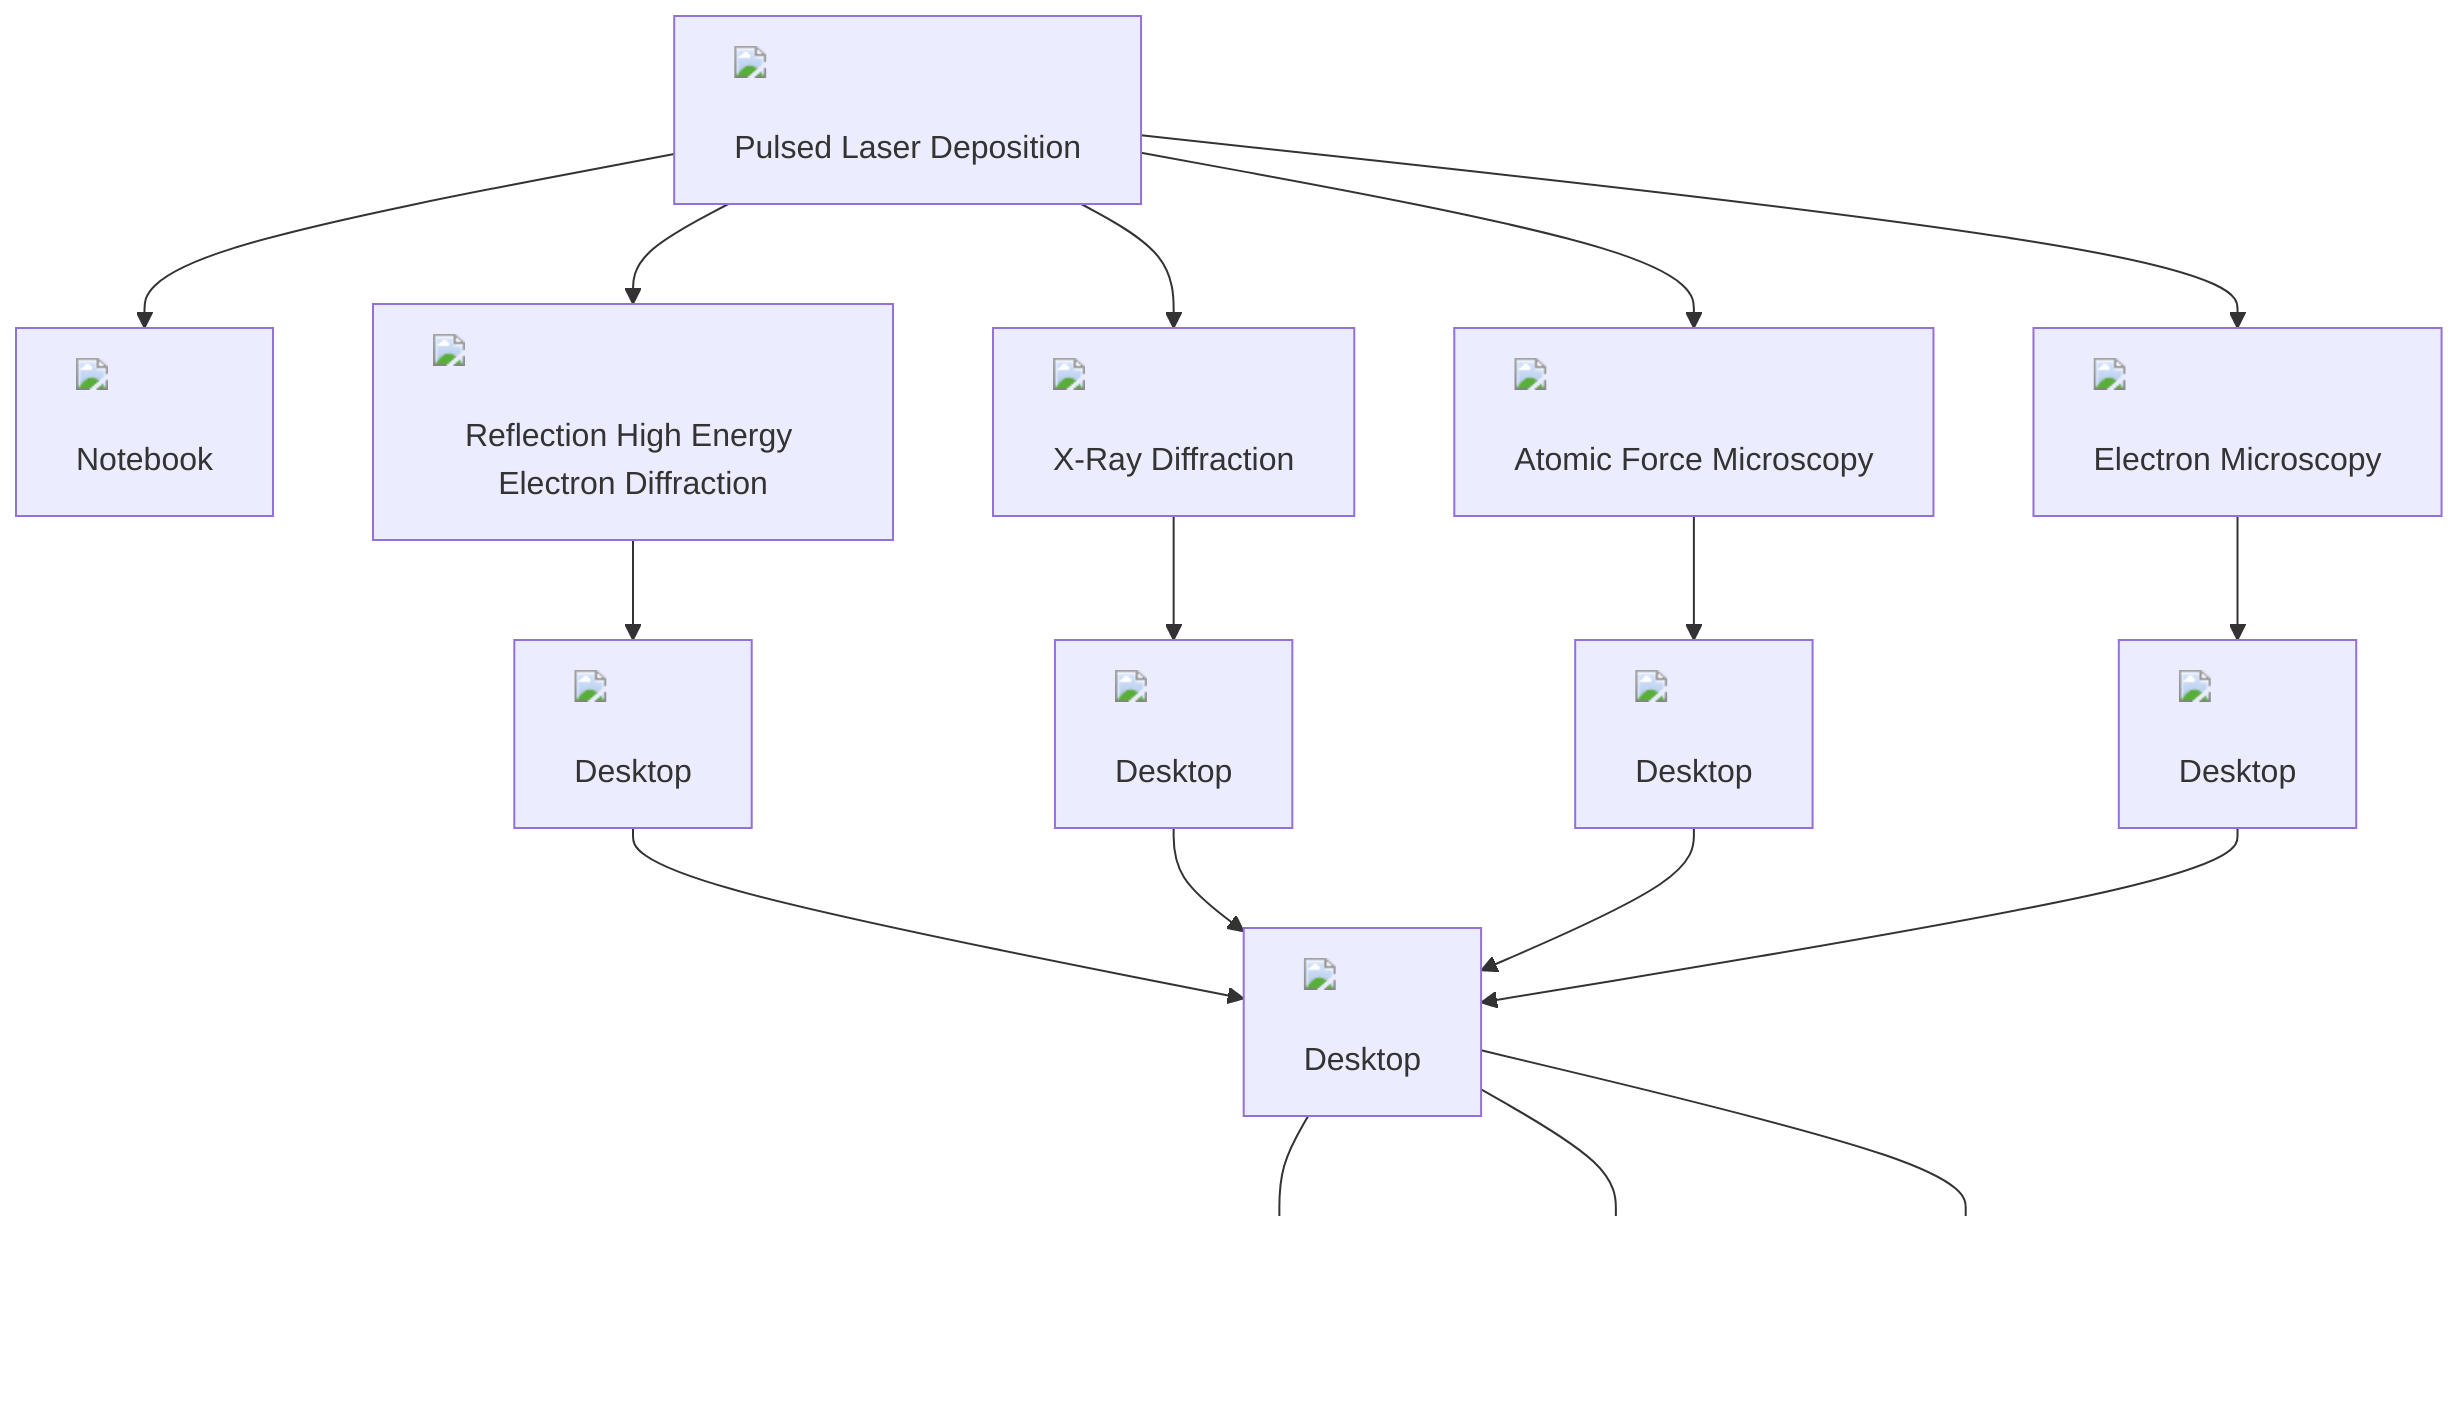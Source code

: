 %%{init: {
  'theme': 'default',
  'flowchart': { 'htmlLabels': false, 'useMaxWidth': false },
  'scale': 2
}}%%
graph TD

  PulsedLaserDeposition["<div style='text-align:center'><img src='https://github.com/jagar2/SSMC-CI-Madison-5-20-2025/blob/main/public/icon/PLD-Chamber.png?raw=true' width='100'/><br/>Pulsed Laser Deposition</div>"]
  Notebook["<div style='text-align:center'><img src='https://github.com/jagar2/SSMC-CI-Madison-5-20-2025/blob/main/public/icon/notebook.png?raw=true' width='100'/><br/>Notebook</div>"]
  RHEED["<div style='text-align:center'><img src='https://github.com/jagar2/SSMC-CI-Madison-5-20-2025/blob/main/public/icon/rheed.svg?raw=true' width='100'/><br/>Reflection High Energy Electron Diffraction</div>"]
  XRD["<div style='text-align:center'><img src='https://raw.githubusercontent.com/jagar2/SSMC-CI-Madison-5-20-2025/refs/heads/main/public/icon/XRD-icon.png' width='100'/><br/>X-Ray Diffraction</div>"]
  AtomicForceMicroscopy["<div style='text-align:center'><img src='https://github.com/jagar2/SSMC-CI-Madison-5-20-2025/blob/main/public/icon/Cypher-2.png?raw=true' width='100'/><br/>Atomic Force Microscopy</div>"]
  ElectronMicroscopy["<div style='text-align:center'><img src='https://raw.githubusercontent.com/jagar2/SSMC-CI-Madison-5-20-2025/refs/heads/main/public/icon/Electron_microscope-01.png' width='100'/><br/>Electron Microscopy</div>"]
  Desktop1["<div style='text-align:center'><img src='https://raw.githubusercontent.com/jagar2/SSMC-CI-Madison-5-20-2025/refs/heads/main/public/icon/desktop.png' width='100'/><br/>Desktop</div>"]
  Desktop2["<div style='text-align:center'><img src='https://raw.githubusercontent.com/jagar2/SSMC-CI-Madison-5-20-2025/refs/heads/main/public/icon/desktop.png' width='100'/><br/>Desktop</div>"]
  Desktop3["<div style='text-align:center'><img src='https://raw.githubusercontent.com/jagar2/SSMC-CI-Madison-5-20-2025/refs/heads/main/public/icon/desktop.png' width='100'/><br/>Desktop</div>"]
  Desktop4["<div style='text-align:center'><img src='https://raw.githubusercontent.com/jagar2/SSMC-CI-Madison-5-20-2025/refs/heads/main/public/icon/desktop.png' width='100'/><br/>Desktop</div>"]
  Desktop5["<div style='text-align:center'><img src='https://raw.githubusercontent.com/jagar2/SSMC-CI-Madison-5-20-2025/refs/heads/main/public/icon/desktop.png' width='100'/><br/>Desktop</div>"]
  GoogleDrive["<div style='opacity: 0; text-align:center'><img src='https://raw.githubusercontent.com/jagar2/SSMC-CI-Madison-5-20-2025/refs/heads/main/public/icon/google-drive.svg' width='100'/><br/>Google Drive</div>"]
  Box["<div style='opacity: 0; text-align:center'><img src='https://raw.githubusercontent.com/jagar2/SSMC-CI-Madison-5-20-2025/refs/heads/main/public/icon/box.svg' width='100'/><br/>Box</div>"]
  Zenodo["<div style='opacity: 0; text-align:center'><img src='https://raw.githubusercontent.com/jagar2/SSMC-CI-Madison-5-20-2025/refs/heads/main/public/icon/zenodo.svg' width='100'/><br/>Zenodo</div>"]
  Figshare["<div style='opacity: 0; text-align:center'><img src='https://raw.githubusercontent.com/jagar2/SSMC-CI-Madison-5-20-2025/refs/heads/main/public/icon/figshare.svg' width='100'/><br/>Figshare</div>"]
  OneDrive["<div style='opacity: 0; text-align:center'><img src='https://raw.githubusercontent.com/jagar2/SSMC-CI-Madison-5-20-2025/refs/heads/main/public/icon/onedrive.svg' width='100'/><br/>OneDrive</div>"]

  PulsedLaserDeposition --> Notebook
  PulsedLaserDeposition --> RHEED
  PulsedLaserDeposition --> XRD
  PulsedLaserDeposition --> AtomicForceMicroscopy
  PulsedLaserDeposition --> ElectronMicroscopy

  RHEED --> Desktop1
  XRD --> Desktop2
  AtomicForceMicroscopy --> Desktop3
  ElectronMicroscopy --> Desktop4

  Desktop1 --> Desktop5
  Desktop2 --> Desktop5
  Desktop3 --> Desktop5
  Desktop4 --> Desktop5

  Desktop5 --- GoogleDrive:::invisible
  Desktop5 --- Box:::invisible
  Desktop5 --- Zenodo:::invisible
  Desktop5 --- Figshare:::invisible
  Desktop5 --- OneDrive:::invisible
  linkStyle 13 stroke:#ffffff, fill:#ffffff, stroke-opacity:0
  linkStyle 14 stroke:#ffffff, fill:#ffffff, stroke-opacity:0
  %% linkStyle 11 stroke:none, fill:none, arrowhead:none
  %% linkStyle 12 stroke:none, fill:none, arrowhead:none
  %% linkStyle 14 stroke:none, fill:none, arrowhead:none
  %% linkStyle 15 stroke:none, fill:none, arrowhead:none

  classDef invisible fill-opacity:0, stroke-opacity:0, color:#ffffff, stroke:#ffffff, stroke-width:0;


  %% docker run --rm -u `id -u`:`id -g` -v /Users/joshuaagar/SSMC-CI-Madison-5-20-2025/slides/pld-dataflow:/data minlag/mermaid-cli -i pld-dataflow.mmd -o pld-dataflow.svg